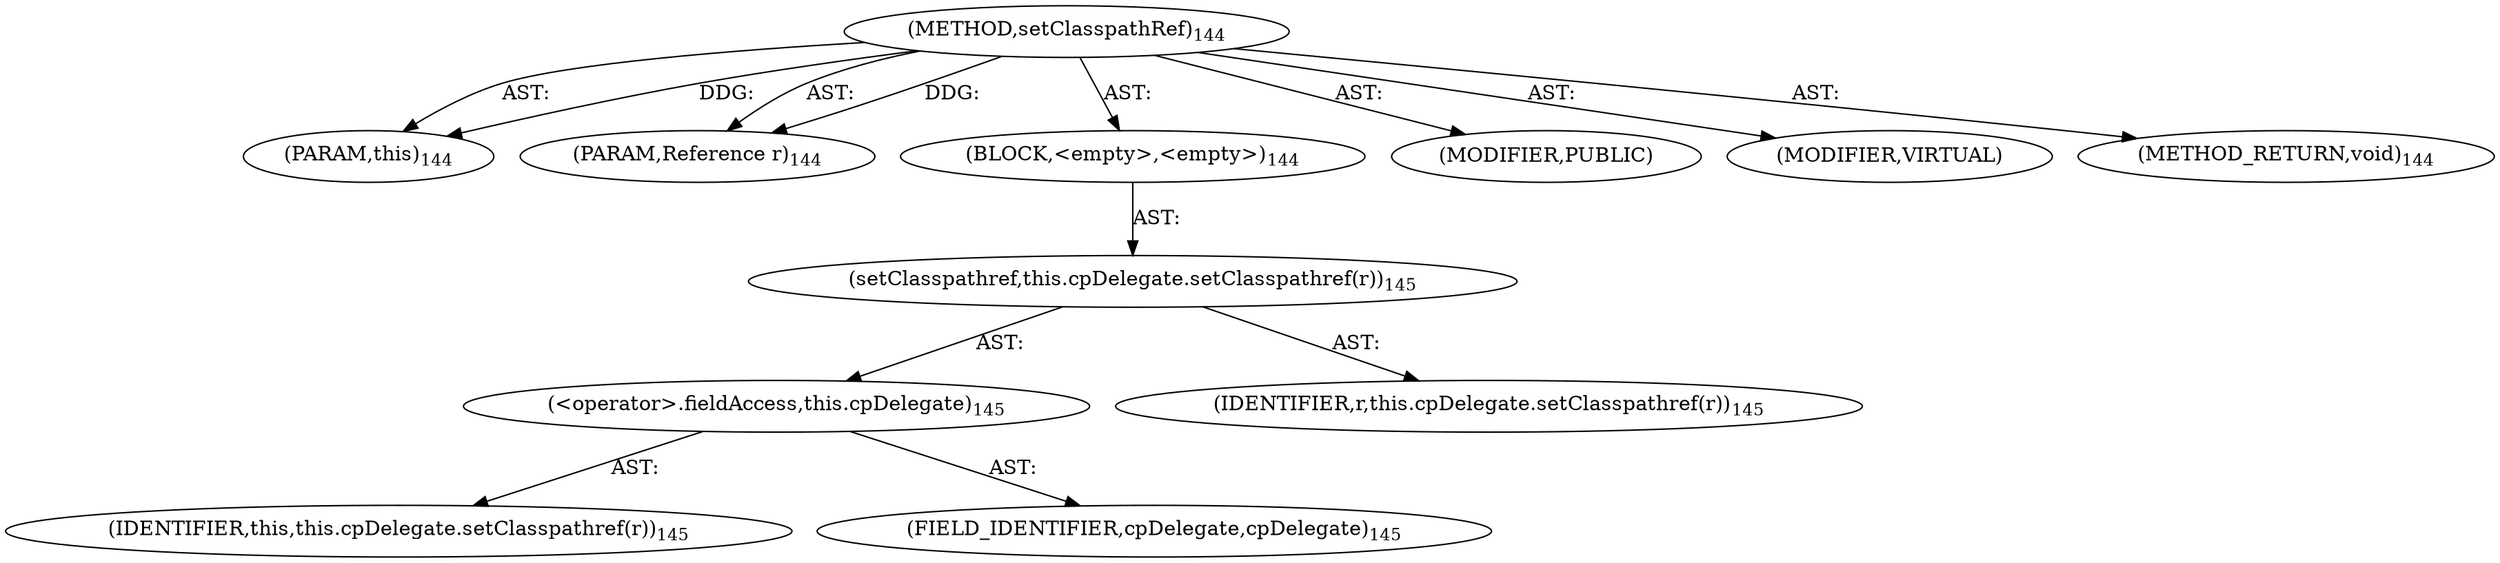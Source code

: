 digraph "setClasspathRef" {  
"111669149703" [label = <(METHOD,setClasspathRef)<SUB>144</SUB>> ]
"115964116995" [label = <(PARAM,this)<SUB>144</SUB>> ]
"115964117005" [label = <(PARAM,Reference r)<SUB>144</SUB>> ]
"25769803783" [label = <(BLOCK,&lt;empty&gt;,&lt;empty&gt;)<SUB>144</SUB>> ]
"30064771088" [label = <(setClasspathref,this.cpDelegate.setClasspathref(r))<SUB>145</SUB>> ]
"30064771089" [label = <(&lt;operator&gt;.fieldAccess,this.cpDelegate)<SUB>145</SUB>> ]
"68719476740" [label = <(IDENTIFIER,this,this.cpDelegate.setClasspathref(r))<SUB>145</SUB>> ]
"55834574856" [label = <(FIELD_IDENTIFIER,cpDelegate,cpDelegate)<SUB>145</SUB>> ]
"68719476754" [label = <(IDENTIFIER,r,this.cpDelegate.setClasspathref(r))<SUB>145</SUB>> ]
"133143986192" [label = <(MODIFIER,PUBLIC)> ]
"133143986193" [label = <(MODIFIER,VIRTUAL)> ]
"128849018887" [label = <(METHOD_RETURN,void)<SUB>144</SUB>> ]
  "111669149703" -> "115964116995"  [ label = "AST: "] 
  "111669149703" -> "115964117005"  [ label = "AST: "] 
  "111669149703" -> "25769803783"  [ label = "AST: "] 
  "111669149703" -> "133143986192"  [ label = "AST: "] 
  "111669149703" -> "133143986193"  [ label = "AST: "] 
  "111669149703" -> "128849018887"  [ label = "AST: "] 
  "25769803783" -> "30064771088"  [ label = "AST: "] 
  "30064771088" -> "30064771089"  [ label = "AST: "] 
  "30064771088" -> "68719476754"  [ label = "AST: "] 
  "30064771089" -> "68719476740"  [ label = "AST: "] 
  "30064771089" -> "55834574856"  [ label = "AST: "] 
  "111669149703" -> "115964116995"  [ label = "DDG: "] 
  "111669149703" -> "115964117005"  [ label = "DDG: "] 
}
